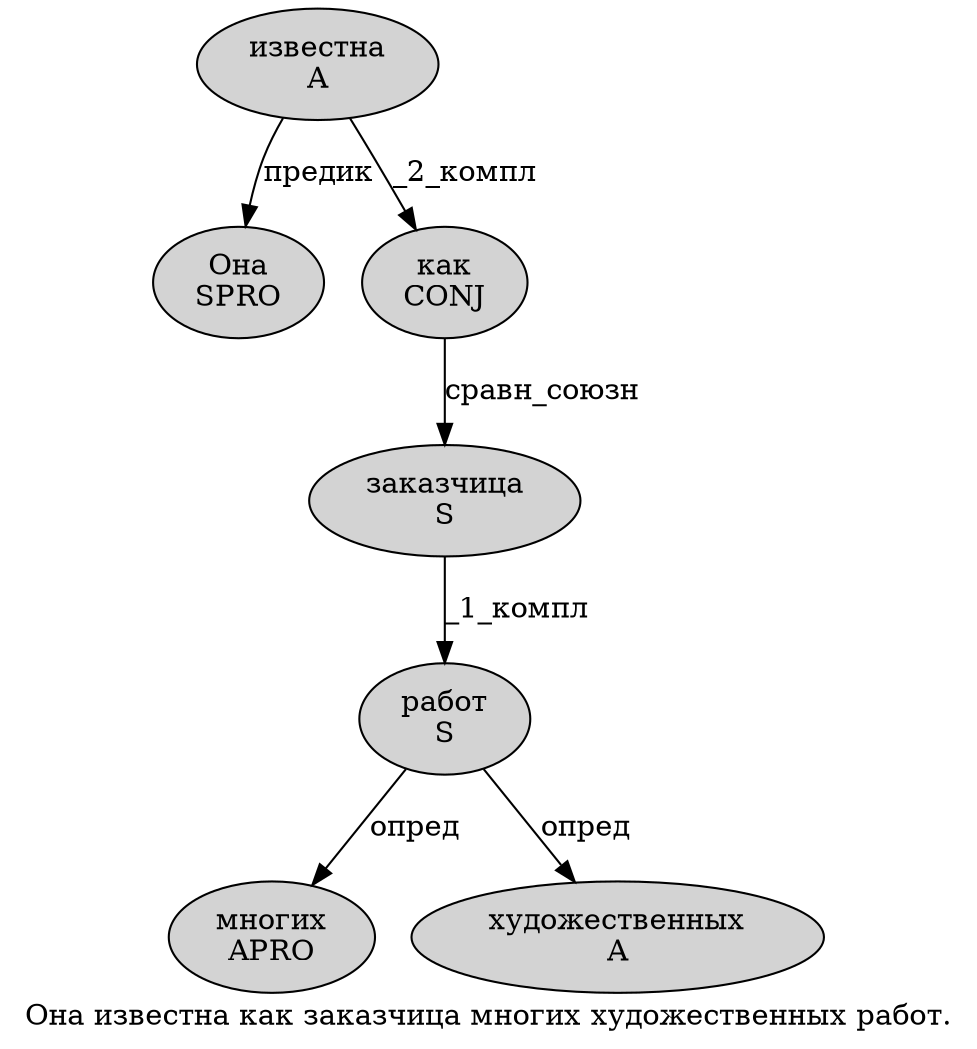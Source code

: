 digraph SENTENCE_953 {
	graph [label="Она известна как заказчица многих художественных работ."]
	node [style=filled]
		0 [label="Она
SPRO" color="" fillcolor=lightgray penwidth=1 shape=ellipse]
		1 [label="известна
A" color="" fillcolor=lightgray penwidth=1 shape=ellipse]
		2 [label="как
CONJ" color="" fillcolor=lightgray penwidth=1 shape=ellipse]
		3 [label="заказчица
S" color="" fillcolor=lightgray penwidth=1 shape=ellipse]
		4 [label="многих
APRO" color="" fillcolor=lightgray penwidth=1 shape=ellipse]
		5 [label="художественных
A" color="" fillcolor=lightgray penwidth=1 shape=ellipse]
		6 [label="работ
S" color="" fillcolor=lightgray penwidth=1 shape=ellipse]
			3 -> 6 [label="_1_компл"]
			6 -> 4 [label="опред"]
			6 -> 5 [label="опред"]
			2 -> 3 [label="сравн_союзн"]
			1 -> 0 [label="предик"]
			1 -> 2 [label="_2_компл"]
}